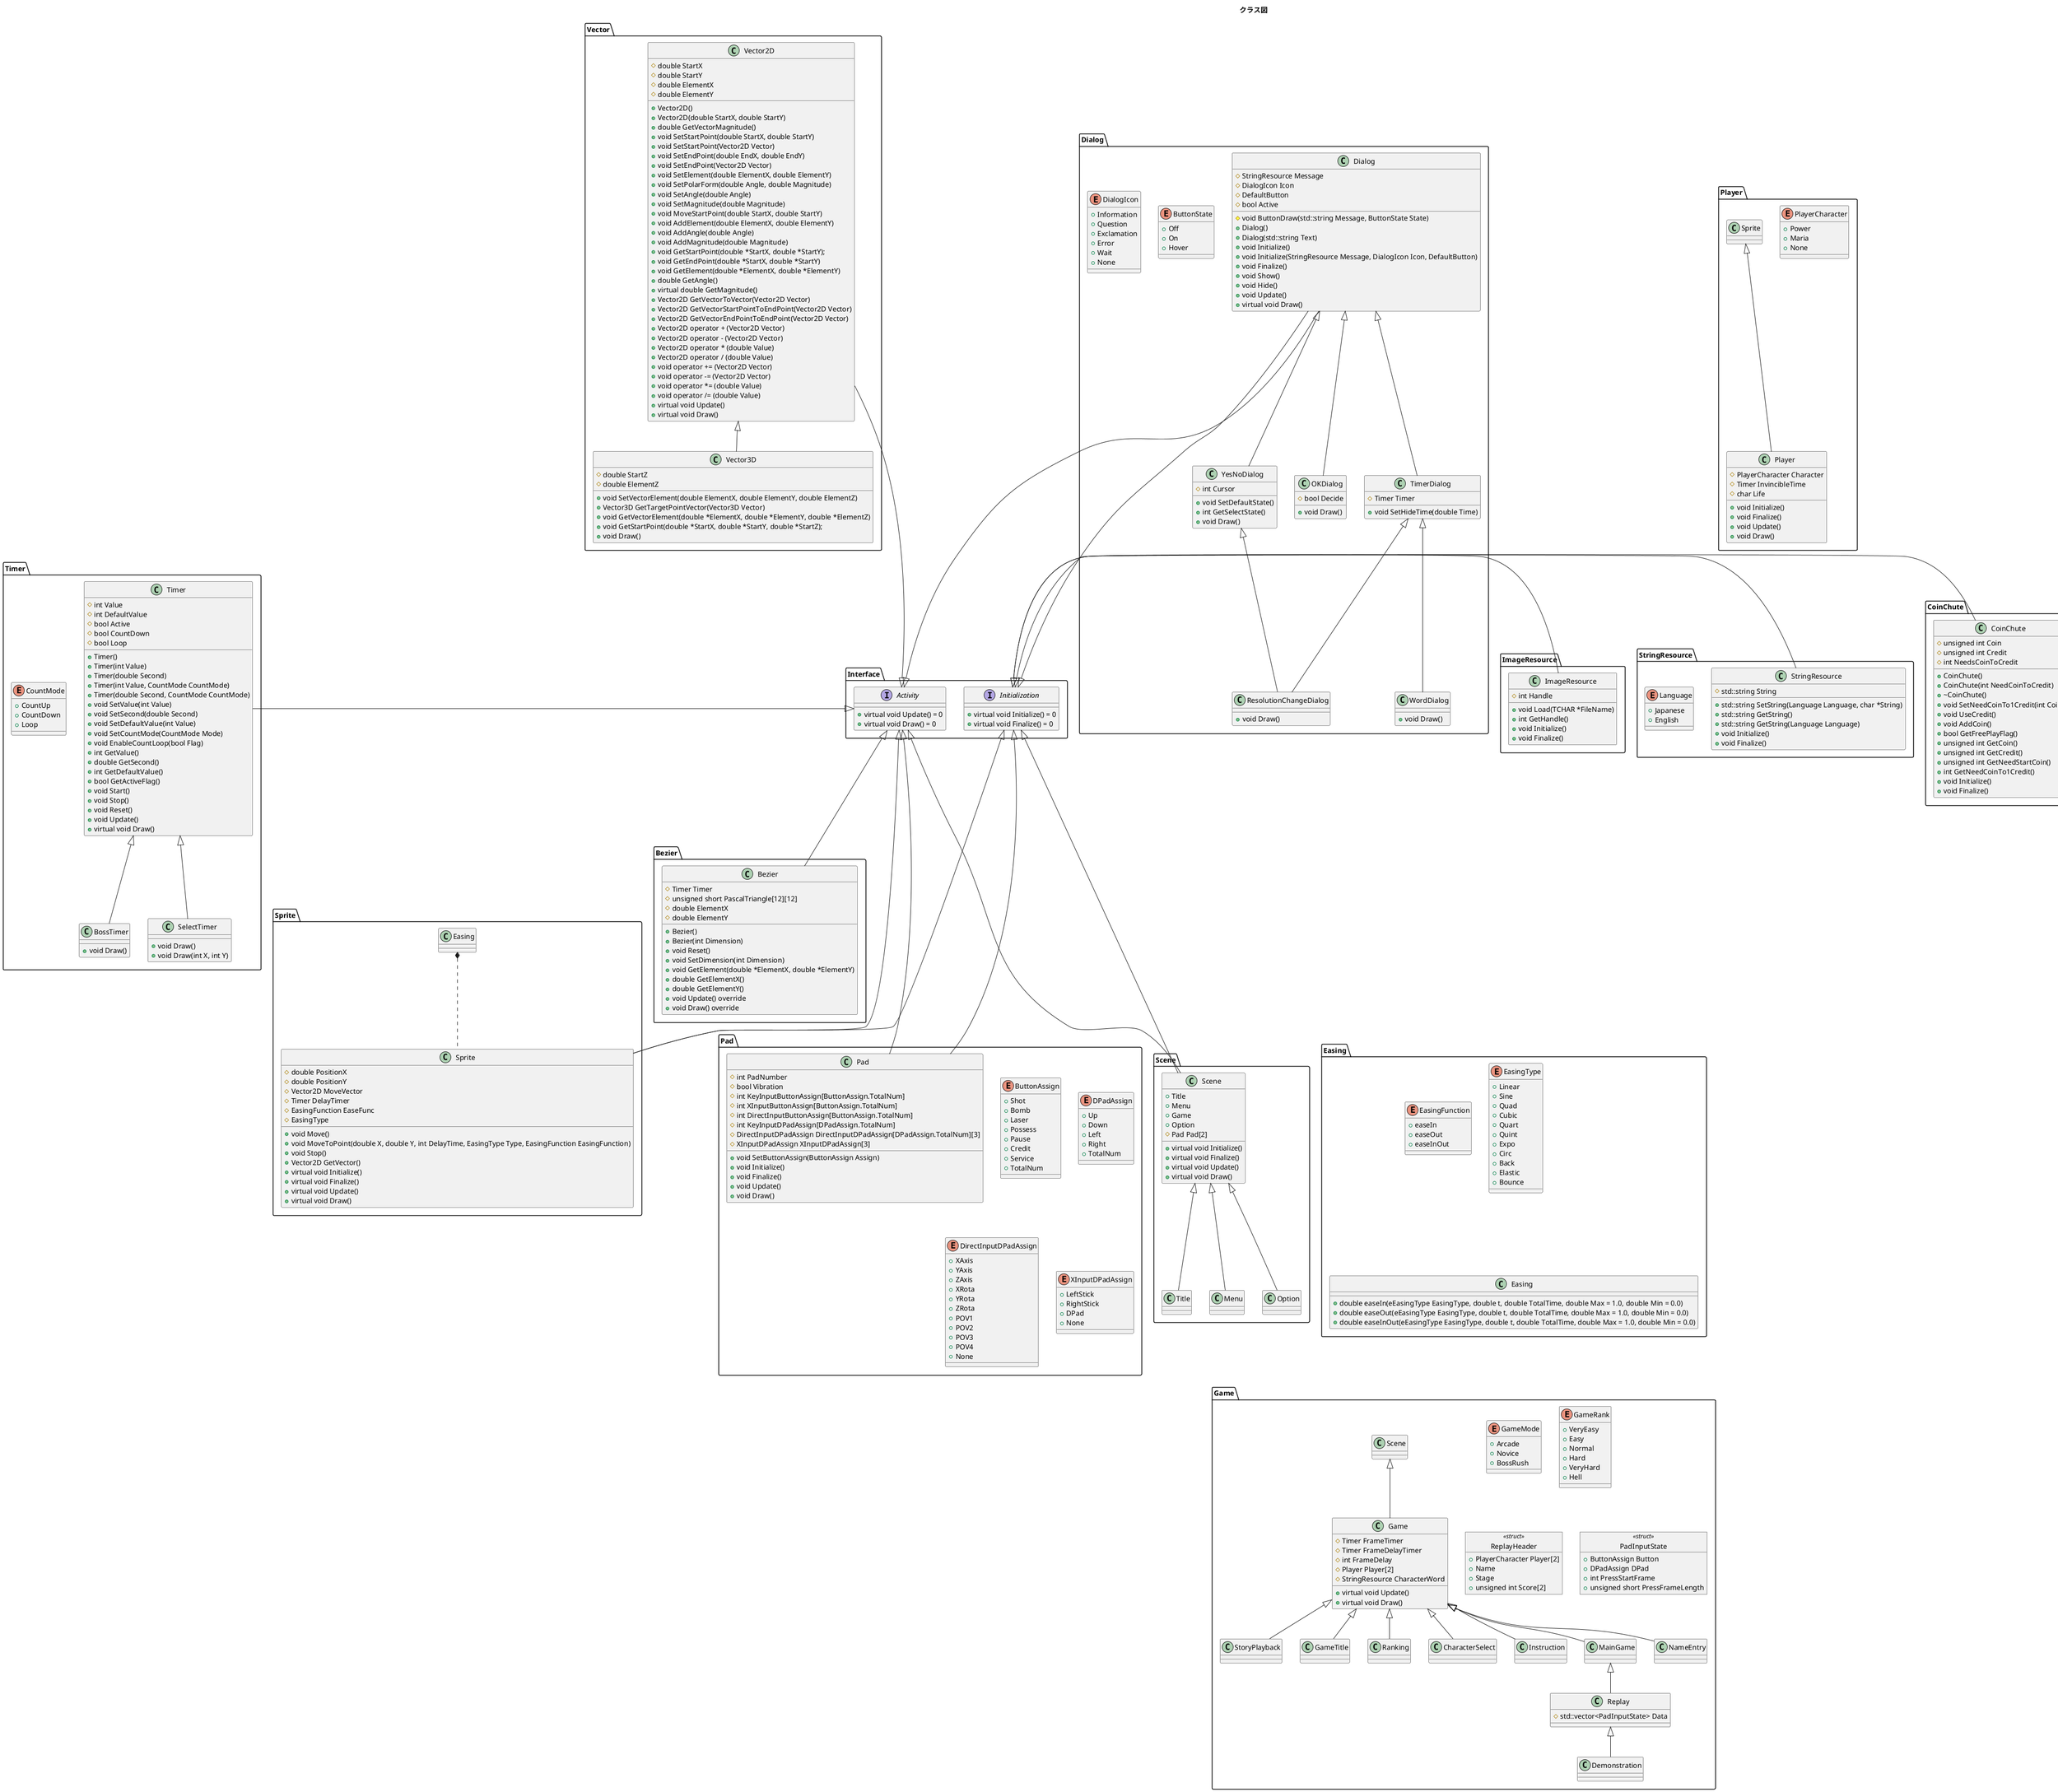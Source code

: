 @startuml
title クラス図
package Interface {
	interface Initialization{
		+virtual void Initialize() = 0
		+virtual void Finalize() = 0
	}

	interface Activity {
		+virtual void Update() = 0
		+virtual void Draw() = 0
	}
}

package Vector {
	class Vector2D {
		#double StartX
		#double StartY
		#double ElementX
		#double ElementY
		+Vector2D()
		+Vector2D(double StartX, double StartY)
		+double GetVectorMagnitude()
		+void SetStartPoint(double StartX, double StartY)
		+void SetStartPoint(Vector2D Vector)
		+void SetEndPoint(double EndX, double EndY)
		+void SetEndPoint(Vector2D Vector)
		+void SetElement(double ElementX, double ElementY)
		+void SetPolarForm(double Angle, double Magnitude)
		+void SetAngle(double Angle)
		+void SetMagnitude(double Magnitude)
		+void MoveStartPoint(double StartX, double StartY)
		+void AddElement(double ElementX, double ElementY)
		+void AddAngle(double Angle)
		+void AddMagnitude(double Magnitude)
		+void GetStartPoint(double *StartX, double *StartY);
		+void GetEndPoint(double *StartX, double *StartY)
		+void GetElement(double *ElementX, double *ElementY)
		+double GetAngle()
		+virtual double GetMagnitude()
		+Vector2D GetVectorToVector(Vector2D Vector)
		+Vector2D GetVectorStartPointToEndPoint(Vector2D Vector)
		+Vector2D GetVectorEndPointToEndPoint(Vector2D Vector)
		+Vector2D operator + (Vector2D Vector)
		+Vector2D operator - (Vector2D Vector)
		+Vector2D operator * (double Value)
		+Vector2D operator / (double Value)
		+void operator += (Vector2D Vector)
		+void operator -= (Vector2D Vector)
		+void operator *= (double Value)
		+void operator /= (double Value)
		+virtual void Update()
		+virtual void Draw()
	}

	class Vector3D {
		#double StartZ
		#double ElementZ
		+void SetVectorElement(double ElementX, double ElementY, double ElementZ)
		+Vector3D GetTargetPointVector(Vector3D Vector)
		+void GetVectorElement(double *ElementX, double *ElementY, double *ElementZ)
		+void GetStartPoint(double *StartX, double *StartY, double *StartZ);
		+void Draw()
	}

	Activity <|-up-- Vector2D
	Vector2D <|-- Vector3D
}

package Bezier {
	class Bezier {
		#Timer Timer
		#unsigned short PascalTriangle[12][12]
		#double ElementX
		#double ElementY
		+Bezier()
		+Bezier(int Dimension)
		+void Reset()
		+void SetDimension(int Dimension)
		+void GetElement(double *ElementX, double *ElementY)
		+double GetElementX()
		+double GetElementY()
		+void Update() override
		+void Draw() override
	}

	Activity <|-- Bezier
}

package Easing {
	enum EasingFunction {
		+easeIn
		+easeOut
		+easeInOut
	}

	enum EasingType {
		+Linear
		+Sine
		+Quad
		+Cubic
		+Quart
		+Quint
		+Expo
		+Circ
		+Back
		+Elastic
		+Bounce		
	}

	class Easing {
		+double easeIn(eEasingType EasingType, double t, double TotalTime, double Max = 1.0, double Min = 0.0)
		+double easeOut(eEasingType EasingType, double t, double TotalTime, double Max = 1.0, double Min = 0.0)
		+double easeInOut(eEasingType EasingType, double t, double TotalTime, double Max = 1.0, double Min = 0.0)
	}
}

package Sprite {
	class Sprite {
		#double PositionX
		#double PositionY
		#Vector2D MoveVector
		#Timer DelayTimer
		#EasingFunction EaseFunc
		#EasingType
		+void Move()
		+void MoveToPoint(double X, double Y, int DelayTime, EasingType Type, EasingFunction EasingFunction)
		+void Stop()
		+Vector2D GetVector()
		+virtual void Initialize()
		+virtual void Finalize()
		+virtual void Update()
		+virtual void Draw()
	}

	Initialization <|--- Sprite
	Activity <|--- Sprite
	Easing *.. Sprite
}

package Dialog {
	enum ButtonState {
		+Off
		+On
		+Hover
	}

	enum DialogIcon {
		+Information
		+Question
		+Exclamation
		+Error
		+Wait
		+None
	}

	class Dialog {
		#StringResource Message
		#DialogIcon Icon
		#DefaultButton
		#bool Active
		#void ButtonDraw(std::string Message, ButtonState State)
		+Dialog()
		+Dialog(std::string Text)
		+void Initialize()
		+void Initialize(StringResource Message, DialogIcon Icon, DefaultButton)
		+void Finalize()
		+void Show()
		+void Hide()
		+void Update()
		+virtual void Draw()
	}

	class OKDialog {
		#bool Decide
		+void Draw()
	}

	class TimerDialog {
		#Timer Timer
		+void SetHideTime(double Time)
	}

	class YesNoDialog {
		#int Cursor
		+void SetDefaultState()
		+int GetSelectState()
		+void Draw()
	}

	class WordDialog {
		+void Draw()
	}

	class ResolutionChangeDialog {
		+void Draw()
	}

	Initialization <|-up-- Dialog
	Activity <|-up-- Dialog
	Dialog <|-- TimerDialog
	Dialog <|-- OKDialog
	Dialog <|-- YesNoDialog
	TimerDialog <|-- WordDialog
	TimerDialog <|-- ResolutionChangeDialog
	YesNoDialog <|-- ResolutionChangeDialog
}

package Timer {
	enum CountMode {
		+CountUp
		+CountDown
		+Loop
	}

	class Timer {
		#int Value
		#int DefaultValue
		#bool Active
		#bool CountDown
		#bool Loop
		+Timer()
		+Timer(int Value)
		+Timer(double Second)
		+Timer(int Value, CountMode CountMode)
		+Timer(double Second, CountMode CountMode)
		+void SetValue(int Value)
		+void SetSecond(double Second)
		+void SetDefaultValue(int Value)
		+void SetCountMode(CountMode Mode)
		+void EnableCountLoop(bool Flag)
		+int GetValue()
		+double GetSecond()
		+int GetDefaultValue()
		+bool GetActiveFlag()
		+void Start()
		+void Stop()
		+void Reset()
		+void Update()
		+virtual void Draw()
	}

	class BossTimer {
		+void Draw()
	}

	class SelectTimer {
		+void Draw()
		+void Draw(int X, int Y)
	}

	Activity <|-left-- Timer
	Timer <|-- BossTimer
	Timer <|-- SelectTimer
}

package Pad {
	enum ButtonAssign {
		+Shot
		+Bomb
		+Laser
		+Possess
		+Pause
		+Credit
		+Service
		+TotalNum
	}

	enum DPadAssign {
		+Up
		+Down
		+Left
		+Right
		+TotalNum
	}

	enum DirectInputDPadAssign {
		+XAxis
		+YAxis
		+ZAxis
		+XRota
		+YRota
		+ZRota
		+POV1
		+POV2
		+POV3
		+POV4
		+None
	}

	enum XInputDPadAssign {
		+LeftStick
		+RightStick
		+DPad
		+None
	}

	class Pad {
		#int PadNumber
		#bool Vibration
		#int KeyInputButtonAssign[ButtonAssign.TotalNum]
		#int XInputButtonAssign[ButtonAssign.TotalNum]
		#int DirectInputButtonAssign[ButtonAssign.TotalNum]
		#int KeyInputDPadAssign[DPadAssign.TotalNum]
		#DirectInputDPadAssign DirectInputDPadAssign[DPadAssign.TotalNum][3]
		#XInputDPadAssign XInputDPadAssign[3]
		+void SetButtonAssign(ButtonAssign Assign)
		+void Initialize()
		+void Finalize()
		+void Update()
		+void Draw()
	}

	Initialization <|--- Pad
	Activity <|--- Pad
}

package Player {
	enum PlayerCharacter {
		+Power
		+Maria
		+None
	}

	class Player {
		#PlayerCharacter Character
		#Timer InvincibleTime
		#char Life
		+void Initialize()
		+void Finalize()
		+void Update()
		+void Draw()
	}

	Sprite <|-- Player
}

package Enemy {
	class Enemy {
		#int HP
		#Timer Timer
	}

	class BossEnemy {
		#BossTimer Timer
	}

	Sprite <|-- Enemy
	Enemy <|-- BossEnemy
}

package Bullet {
	enum PlayerBulletType {

	}

	enum EnemyBulletType {

	}

	class Bullet {
		+void Update()
	}

	class PlayerBullet {
		+void Draw()
	}

	class EnemyBullet {
		+void Draw()
	}

	Sprite <|-- Bullet
	Bullet <|-- PlayerBullet
	Bullet <|-- EnemyBullet
}

package Scene {
	enum Scene{
		+Title
		+Menu
		+Game
		+Option
	}

	class Scene {
		#Pad Pad[2]
		+virtual void Initialize()
		+virtual void Finalize()
		+virtual void Update()
		+virtual void Draw()
	}

	Scene <|-- Title
	Scene <|-- Menu
	Scene <|-- Option
	Initialization <|--- Scene
	Activity <|--- Scene
}

package SceneManager {
	class SceneManager {
		Scene *Scene
		Scene NextScene
	}
}

package Game {
	enum GameMode {
		+Arcade
		+Novice
		+BossRush
	}

	enum GameRank {
		+VeryEasy
		+Easy
		+Normal
		+Hard
		+VeryHard
		+Hell
	}

	object ReplayHeader <<struct>> {
		+PlayerCharacter Player[2]
		+Name
		+Stage
		+unsigned int Score[2]
	}

	object PadInputState <<struct>> {
		+ButtonAssign Button
		+DPadAssign DPad
		+int PressStartFrame
		+unsigned short PressFrameLength
	}

	class Game {
		#Timer FrameTimer
		#Timer FrameDelayTimer
		#int FrameDelay
		#Player Player[2]
		#StringResource CharacterWord
		+virtual void Update()
		+virtual void Draw()
	}

	class Replay {
		#std::vector<PadInputState> Data
	}

	Scene <|-- Game
	Game <|-- StoryPlayback
	Game <|-- GameTitle
	Game <|-- Ranking
	Game <|-- CharacterSelect
	Game <|-- Instruction
	Game <|-- MainGame
	Game <|-- NameEntry
	MainGame <|-- Replay
	Replay <|-- Demonstration
}

package ImageResource {
	class ImageResource {
		#int Handle
		+void Load(TCHAR *FileName)
		+int GetHandle()
		+void Initialize()
		+void Finalize()
	}

	Initialization <|-left-- ImageResource
}

package StringResource {
	enum Language {
		+Japanese
		+English
	}

	class StringResource {
		#std::string String
		+std::string SetString(Language Language, char *String)
		+std::string GetString()
		+std::string GetString(Language Language)
		+void Initialize()
		+void Finalize()
	}

	Initialization <|-left-- StringResource
}

package CoinChute {
	class CoinChute {
		#unsigned int Coin
		#unsigned int Credit
		#int NeedsCoinToCredit
		+CoinChute()
		+CoinChute(int NeedCoinToCredit)
		+~CoinChute()
		+void SetNeedCoinTo1Credit(int Coin)
		+void UseCredit()
		+void AddCoin()
		+bool GetFreePlayFlag()
		+unsigned int GetCoin()
		+unsigned int GetCredit()
		+unsigned int GetNeedStartCoin()
		+int GetNeedCoinTo1Credit()
		+void Initialize()
		+void Finalize()
	}

	Initialization <|-left-- CoinChute
}
@enduml